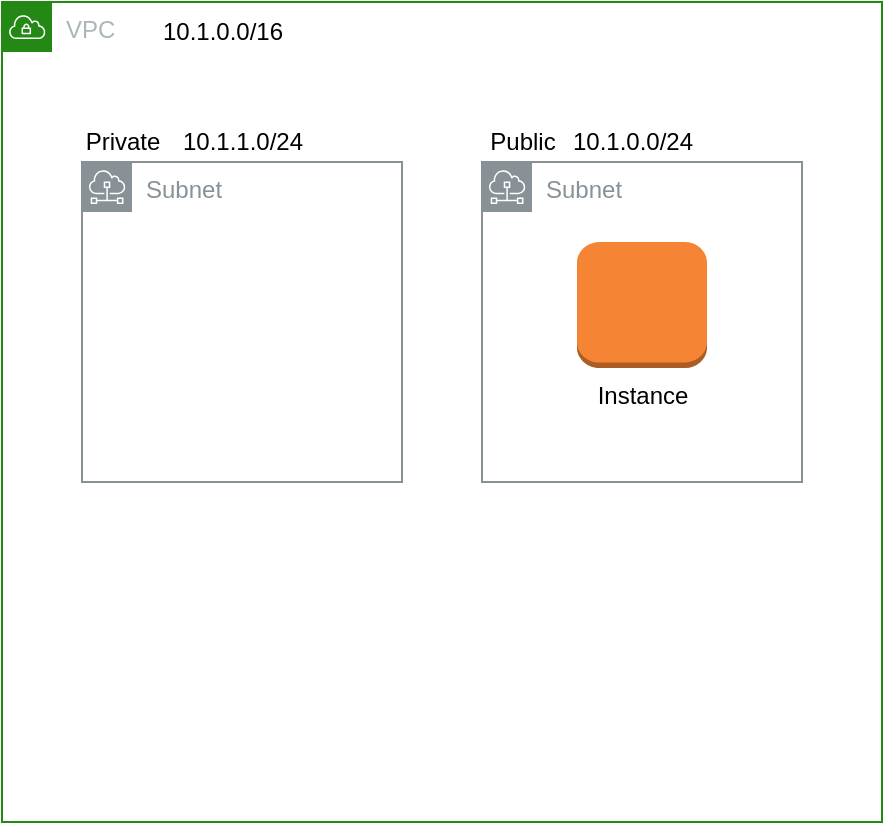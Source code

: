 <mxfile version="21.1.5" type="github">
  <diagram id="Ht1M8jgEwFfnCIfOTk4-" name="Page-1">
    <mxGraphModel dx="1434" dy="802" grid="1" gridSize="10" guides="1" tooltips="1" connect="1" arrows="1" fold="1" page="1" pageScale="1" pageWidth="1169" pageHeight="827" math="0" shadow="0">
      <root>
        <mxCell id="0" />
        <mxCell id="1" parent="0" />
        <mxCell id="Tx6BsI3ZOfHzf80Y_Cpy-1" value="VPC" style="points=[[0,0],[0.25,0],[0.5,0],[0.75,0],[1,0],[1,0.25],[1,0.5],[1,0.75],[1,1],[0.75,1],[0.5,1],[0.25,1],[0,1],[0,0.75],[0,0.5],[0,0.25]];outlineConnect=0;gradientColor=none;html=1;whiteSpace=wrap;fontSize=12;fontStyle=0;container=1;pointerEvents=0;collapsible=0;recursiveResize=0;shape=mxgraph.aws4.group;grIcon=mxgraph.aws4.group_vpc;strokeColor=#248814;fillColor=none;verticalAlign=top;align=left;spacingLeft=30;fontColor=#AAB7B8;dashed=0;" vertex="1" parent="1">
          <mxGeometry x="120" y="120" width="440" height="410" as="geometry" />
        </mxCell>
        <mxCell id="Tx6BsI3ZOfHzf80Y_Cpy-4" value="10.1.0.0/16" style="text;html=1;align=center;verticalAlign=middle;resizable=0;points=[];autosize=1;strokeColor=none;fillColor=none;" vertex="1" parent="Tx6BsI3ZOfHzf80Y_Cpy-1">
          <mxGeometry x="70" width="80" height="30" as="geometry" />
        </mxCell>
        <mxCell id="Tx6BsI3ZOfHzf80Y_Cpy-5" value="Subnet" style="sketch=0;outlineConnect=0;gradientColor=none;html=1;whiteSpace=wrap;fontSize=12;fontStyle=0;shape=mxgraph.aws4.group;grIcon=mxgraph.aws4.group_subnet;strokeColor=#879196;fillColor=none;verticalAlign=top;align=left;spacingLeft=30;fontColor=#879196;dashed=0;" vertex="1" parent="Tx6BsI3ZOfHzf80Y_Cpy-1">
          <mxGeometry x="40" y="80" width="160" height="160" as="geometry" />
        </mxCell>
        <mxCell id="Tx6BsI3ZOfHzf80Y_Cpy-6" value="Subnet" style="sketch=0;outlineConnect=0;gradientColor=none;html=1;whiteSpace=wrap;fontSize=12;fontStyle=0;shape=mxgraph.aws4.group;grIcon=mxgraph.aws4.group_subnet;strokeColor=#879196;fillColor=none;verticalAlign=top;align=left;spacingLeft=30;fontColor=#879196;dashed=0;" vertex="1" parent="Tx6BsI3ZOfHzf80Y_Cpy-1">
          <mxGeometry x="240" y="80" width="160" height="160" as="geometry" />
        </mxCell>
        <mxCell id="Tx6BsI3ZOfHzf80Y_Cpy-2" value="Instance" style="outlineConnect=0;dashed=0;verticalLabelPosition=bottom;verticalAlign=top;align=center;html=1;shape=mxgraph.aws3.instance;fillColor=#F58534;gradientColor=none;" vertex="1" parent="Tx6BsI3ZOfHzf80Y_Cpy-1">
          <mxGeometry x="287.5" y="120" width="65" height="63" as="geometry" />
        </mxCell>
        <mxCell id="Tx6BsI3ZOfHzf80Y_Cpy-12" value="10.1.0.0/24" style="text;html=1;align=center;verticalAlign=middle;resizable=0;points=[];autosize=1;strokeColor=none;fillColor=none;" vertex="1" parent="Tx6BsI3ZOfHzf80Y_Cpy-1">
          <mxGeometry x="275" y="55" width="80" height="30" as="geometry" />
        </mxCell>
        <mxCell id="Tx6BsI3ZOfHzf80Y_Cpy-13" value="10.1.1.0/24" style="text;html=1;align=center;verticalAlign=middle;resizable=0;points=[];autosize=1;strokeColor=none;fillColor=none;" vertex="1" parent="Tx6BsI3ZOfHzf80Y_Cpy-1">
          <mxGeometry x="80" y="55" width="80" height="30" as="geometry" />
        </mxCell>
        <mxCell id="Tx6BsI3ZOfHzf80Y_Cpy-10" value="Private" style="text;html=1;align=center;verticalAlign=middle;resizable=0;points=[];autosize=1;strokeColor=none;fillColor=none;" vertex="1" parent="1">
          <mxGeometry x="150" y="175" width="60" height="30" as="geometry" />
        </mxCell>
        <mxCell id="Tx6BsI3ZOfHzf80Y_Cpy-11" value="Public" style="text;html=1;align=center;verticalAlign=middle;resizable=0;points=[];autosize=1;strokeColor=none;fillColor=none;" vertex="1" parent="1">
          <mxGeometry x="350" y="175" width="60" height="30" as="geometry" />
        </mxCell>
      </root>
    </mxGraphModel>
  </diagram>
</mxfile>
